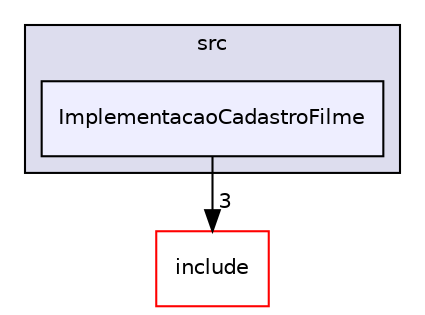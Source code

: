digraph "src/ImplementacaoCadastroFilme" {
  compound=true
  node [ fontsize="10", fontname="Helvetica"];
  edge [ labelfontsize="10", labelfontname="Helvetica"];
  subgraph clusterdir_68267d1309a1af8e8297ef4c3efbcdba {
    graph [ bgcolor="#ddddee", pencolor="black", label="src" fontname="Helvetica", fontsize="10", URL="dir_68267d1309a1af8e8297ef4c3efbcdba.html"]
  dir_898f2034e1a5f4a3eff957ccc0cfaba1 [shape=box, label="ImplementacaoCadastroFilme", style="filled", fillcolor="#eeeeff", pencolor="black", URL="dir_898f2034e1a5f4a3eff957ccc0cfaba1.html"];
  }
  dir_d44c64559bbebec7f509842c48db8b23 [shape=box label="include" fillcolor="white" style="filled" color="red" URL="dir_d44c64559bbebec7f509842c48db8b23.html"];
  dir_898f2034e1a5f4a3eff957ccc0cfaba1->dir_d44c64559bbebec7f509842c48db8b23 [headlabel="3", labeldistance=1.5 headhref="dir_000003_000000.html"];
}
